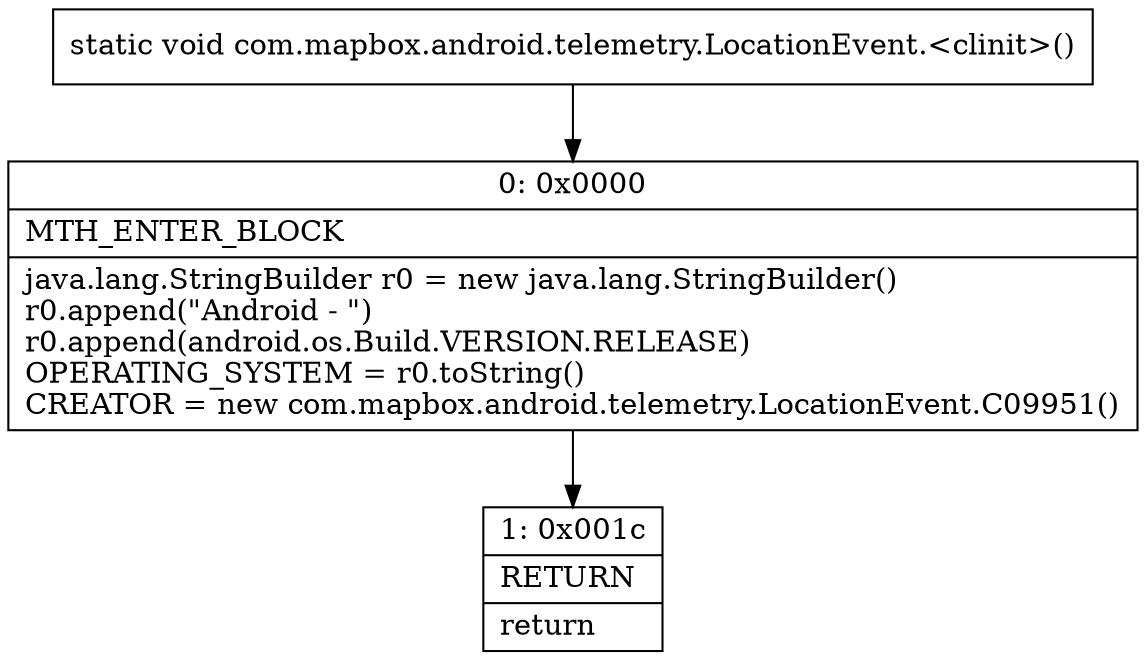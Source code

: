 digraph "CFG forcom.mapbox.android.telemetry.LocationEvent.\<clinit\>()V" {
Node_0 [shape=record,label="{0\:\ 0x0000|MTH_ENTER_BLOCK\l|java.lang.StringBuilder r0 = new java.lang.StringBuilder()\lr0.append(\"Android \- \")\lr0.append(android.os.Build.VERSION.RELEASE)\lOPERATING_SYSTEM = r0.toString()\lCREATOR = new com.mapbox.android.telemetry.LocationEvent.C09951()\l}"];
Node_1 [shape=record,label="{1\:\ 0x001c|RETURN\l|return\l}"];
MethodNode[shape=record,label="{static void com.mapbox.android.telemetry.LocationEvent.\<clinit\>() }"];
MethodNode -> Node_0;
Node_0 -> Node_1;
}

